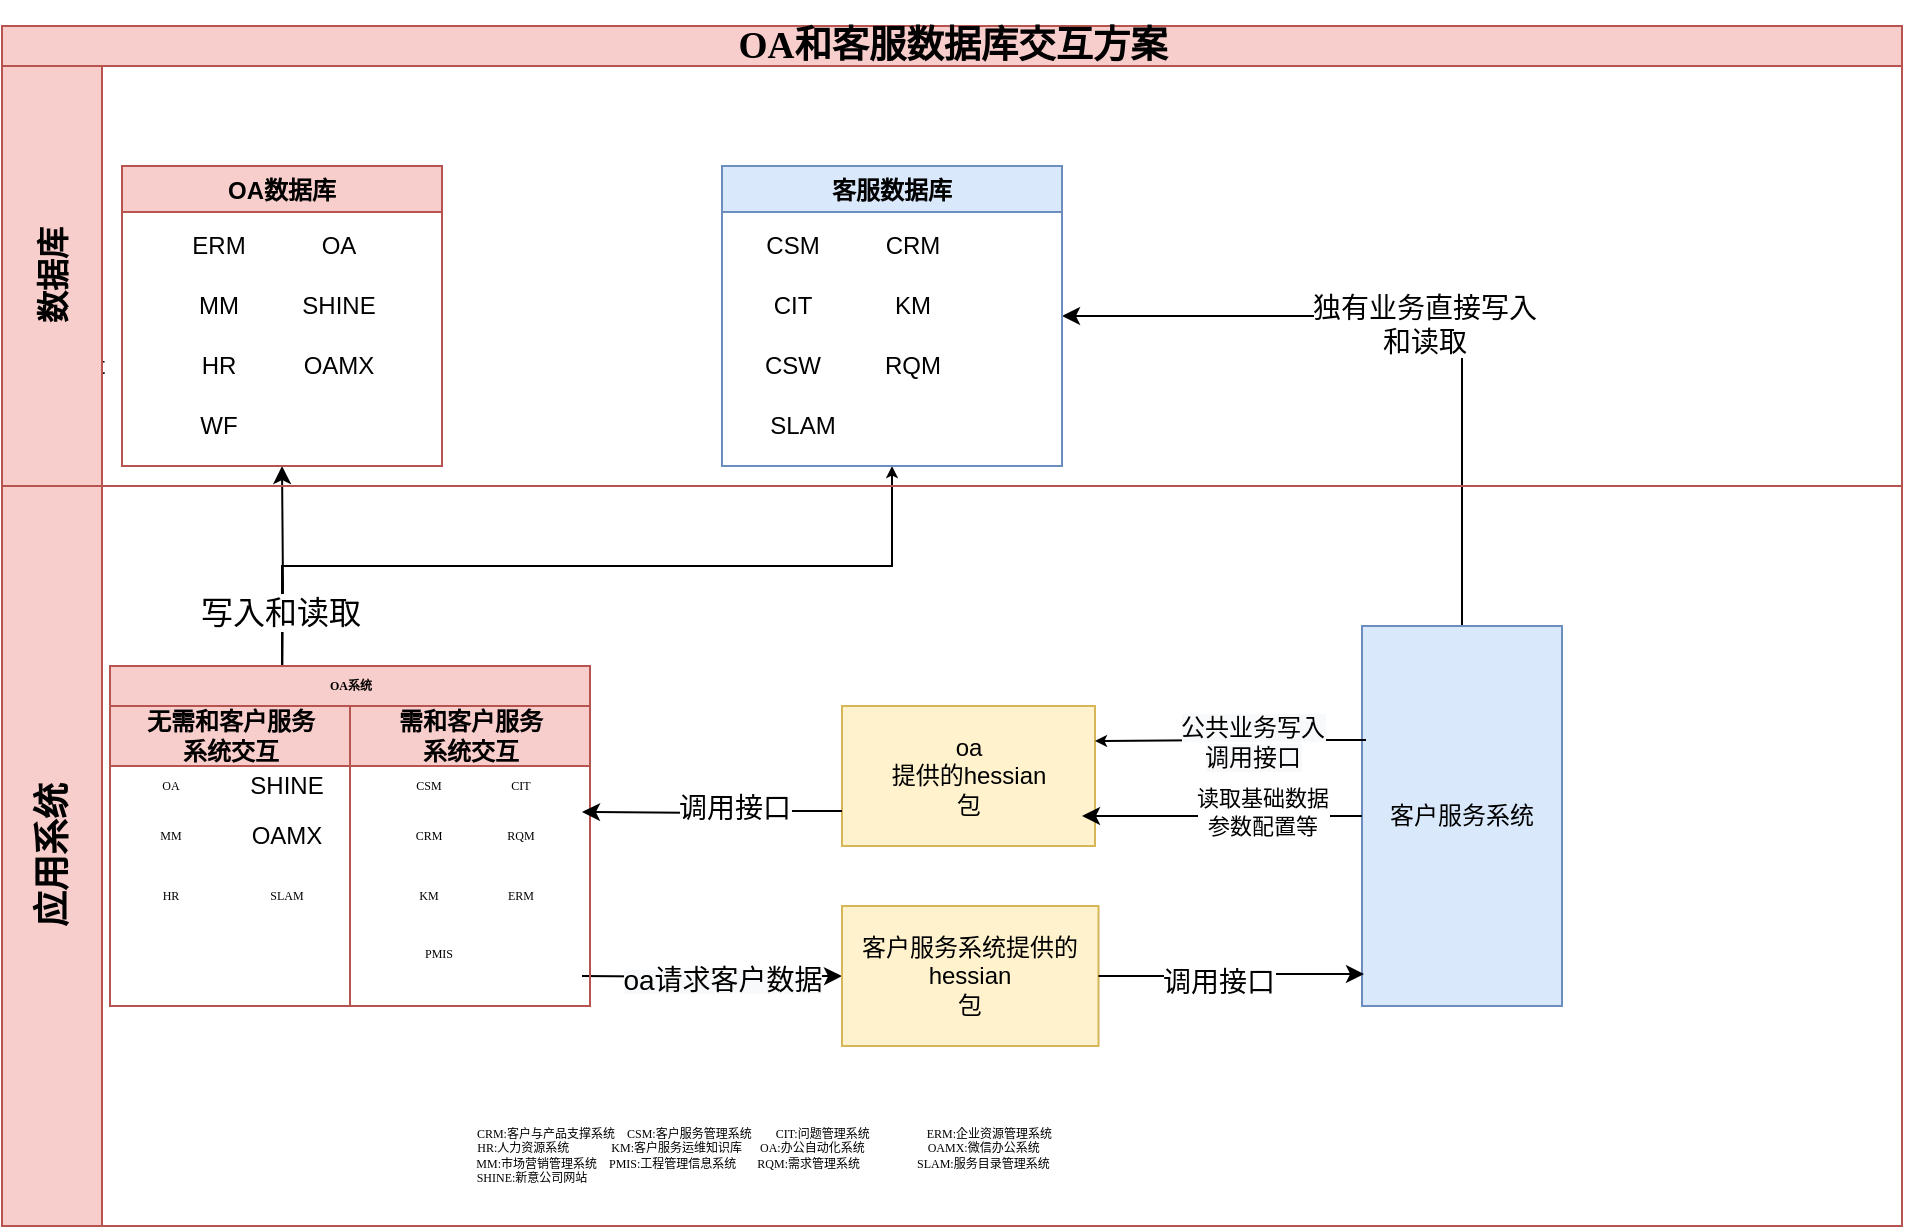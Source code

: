 <mxfile version="14.4.2" type="github">
  <diagram id="UE8eQSSXFoSJiq7shUUV" name="Page-1">
    <mxGraphModel dx="868" dy="450" grid="1" gridSize="10" guides="1" tooltips="1" connect="1" arrows="1" fold="1" page="1" pageScale="1" pageWidth="827" pageHeight="1169" math="0" shadow="0">
      <root>
        <mxCell id="0" />
        <mxCell id="1" parent="0" />
        <mxCell id="FY2ncXCN7WvVarkSa1O0-19" style="edgeStyle=orthogonalEdgeStyle;rounded=0;orthogonalLoop=1;jettySize=auto;html=1;exitX=0.5;exitY=0;exitDx=0;exitDy=0;entryX=0.5;entryY=1;entryDx=0;entryDy=0;" parent="1" target="FY2ncXCN7WvVarkSa1O0-9" edge="1">
          <mxGeometry relative="1" as="geometry">
            <mxPoint x="230" y="650" as="targetPoint" />
            <mxPoint x="260" y="800" as="sourcePoint" />
          </mxGeometry>
        </mxCell>
        <mxCell id="FY2ncXCN7WvVarkSa1O0-26" style="edgeStyle=orthogonalEdgeStyle;rounded=0;orthogonalLoop=1;jettySize=auto;html=1;entryX=0;entryY=0.5;entryDx=0;entryDy=0;" parent="1" target="t4veuV4obBpxbiI5BckA-13" edge="1">
          <mxGeometry relative="1" as="geometry">
            <mxPoint x="410" y="935" as="sourcePoint" />
          </mxGeometry>
        </mxCell>
        <mxCell id="FY2ncXCN7WvVarkSa1O0-30" value="&lt;span style=&quot;background-color: rgb(248 , 249 , 250)&quot;&gt;&lt;font style=&quot;font-size: 14px&quot;&gt;oa请求客户数据&lt;/font&gt;&lt;/span&gt;" style="edgeLabel;html=1;align=center;verticalAlign=middle;resizable=0;points=[];" parent="FY2ncXCN7WvVarkSa1O0-26" vertex="1" connectable="0">
          <mxGeometry x="0.075" y="-2" relative="1" as="geometry">
            <mxPoint as="offset" />
          </mxGeometry>
        </mxCell>
        <mxCell id="i0fkb7L7ZnLaU_ZSNFZ2-2" style="edgeStyle=orthogonalEdgeStyle;rounded=0;orthogonalLoop=1;jettySize=auto;html=1;entryX=1;entryY=0.5;entryDx=0;entryDy=0;exitX=0.5;exitY=0;exitDx=0;exitDy=0;" parent="1" source="14kvWUV_quERHJc_PtYc-6" target="FY2ncXCN7WvVarkSa1O0-1" edge="1">
          <mxGeometry relative="1" as="geometry">
            <mxPoint x="870" y="750" as="sourcePoint" />
            <mxPoint x="565" y="650" as="targetPoint" />
            <Array as="points">
              <mxPoint x="850" y="605" />
            </Array>
          </mxGeometry>
        </mxCell>
        <mxCell id="i0fkb7L7ZnLaU_ZSNFZ2-3" value="独有业务直接写入&lt;br style=&quot;font-size: 14px;&quot;&gt;和读取" style="edgeLabel;html=1;align=center;verticalAlign=middle;resizable=0;points=[];fontSize=14;" parent="i0fkb7L7ZnLaU_ZSNFZ2-2" vertex="1" connectable="0">
          <mxGeometry x="-0.018" y="4" relative="1" as="geometry">
            <mxPoint as="offset" />
          </mxGeometry>
        </mxCell>
        <mxCell id="14kvWUV_quERHJc_PtYc-35" value="" style="edgeStyle=orthogonalEdgeStyle;rounded=0;orthogonalLoop=1;jettySize=auto;html=1;startSize=3;endSize=3;entryX=0.5;entryY=1;entryDx=0;entryDy=0;strokeWidth=1;" parent="1" target="FY2ncXCN7WvVarkSa1O0-1" edge="1">
          <mxGeometry relative="1" as="geometry">
            <mxPoint x="260" y="800" as="sourcePoint" />
            <mxPoint x="490" y="670" as="targetPoint" />
            <Array as="points">
              <mxPoint x="260" y="730" />
              <mxPoint x="565" y="730" />
            </Array>
          </mxGeometry>
        </mxCell>
        <mxCell id="FY2ncXCN7WvVarkSa1O0-31" value="写入和读取" style="edgeLabel;html=1;align=center;verticalAlign=middle;resizable=0;points=[];fontSize=16;" parent="14kvWUV_quERHJc_PtYc-35" vertex="1" connectable="0">
          <mxGeometry x="-0.776" y="1" relative="1" as="geometry">
            <mxPoint as="offset" />
          </mxGeometry>
        </mxCell>
        <mxCell id="FY2ncXCN7WvVarkSa1O0-1" value="客服数据库" style="swimlane;fillColor=#dae8fc;strokeColor=#6c8ebf;" parent="1" vertex="1">
          <mxGeometry x="480" y="530" width="170" height="150" as="geometry" />
        </mxCell>
        <mxCell id="FY2ncXCN7WvVarkSa1O0-7" value="CSW" style="text;html=1;align=center;verticalAlign=middle;resizable=0;points=[];autosize=1;" parent="FY2ncXCN7WvVarkSa1O0-1" vertex="1">
          <mxGeometry x="15" y="90" width="40" height="20" as="geometry" />
        </mxCell>
        <mxCell id="FY2ncXCN7WvVarkSa1O0-2" value="CSM" style="text;html=1;align=center;verticalAlign=middle;resizable=0;points=[];autosize=1;" parent="FY2ncXCN7WvVarkSa1O0-1" vertex="1">
          <mxGeometry x="15" y="30" width="40" height="20" as="geometry" />
        </mxCell>
        <mxCell id="FY2ncXCN7WvVarkSa1O0-3" value="CRM" style="text;html=1;align=center;verticalAlign=middle;resizable=0;points=[];autosize=1;" parent="FY2ncXCN7WvVarkSa1O0-1" vertex="1">
          <mxGeometry x="75" y="30" width="40" height="20" as="geometry" />
        </mxCell>
        <mxCell id="FY2ncXCN7WvVarkSa1O0-4" value="CIT" style="text;html=1;align=center;verticalAlign=middle;resizable=0;points=[];autosize=1;" parent="FY2ncXCN7WvVarkSa1O0-1" vertex="1">
          <mxGeometry x="20" y="60" width="30" height="20" as="geometry" />
        </mxCell>
        <mxCell id="FY2ncXCN7WvVarkSa1O0-5" value="KM" style="text;html=1;align=center;verticalAlign=middle;resizable=0;points=[];autosize=1;" parent="FY2ncXCN7WvVarkSa1O0-1" vertex="1">
          <mxGeometry x="80" y="60" width="30" height="20" as="geometry" />
        </mxCell>
        <mxCell id="FY2ncXCN7WvVarkSa1O0-8" value="RQM" style="text;html=1;align=center;verticalAlign=middle;resizable=0;points=[];autosize=1;" parent="FY2ncXCN7WvVarkSa1O0-1" vertex="1">
          <mxGeometry x="75" y="90" width="40" height="20" as="geometry" />
        </mxCell>
        <mxCell id="FY2ncXCN7WvVarkSa1O0-17" value="SLAM" style="text;html=1;align=center;verticalAlign=middle;resizable=0;points=[];autosize=1;" parent="FY2ncXCN7WvVarkSa1O0-1" vertex="1">
          <mxGeometry x="15" y="120" width="50" height="20" as="geometry" />
        </mxCell>
        <mxCell id="FY2ncXCN7WvVarkSa1O0-9" value="OA数据库" style="swimlane;fillColor=#f8cecc;strokeColor=#b85450;" parent="1" vertex="1">
          <mxGeometry x="180" y="530" width="160" height="150" as="geometry" />
        </mxCell>
        <mxCell id="FY2ncXCN7WvVarkSa1O0-10" value="HR" style="text;html=1;align=center;verticalAlign=middle;resizable=0;points=[];autosize=1;" parent="FY2ncXCN7WvVarkSa1O0-9" vertex="1">
          <mxGeometry x="32.5" y="90" width="30" height="20" as="geometry" />
        </mxCell>
        <mxCell id="FY2ncXCN7WvVarkSa1O0-11" value="ERM" style="text;html=1;align=center;verticalAlign=middle;resizable=0;points=[];autosize=1;" parent="FY2ncXCN7WvVarkSa1O0-9" vertex="1">
          <mxGeometry x="27.5" y="30" width="40" height="20" as="geometry" />
        </mxCell>
        <mxCell id="FY2ncXCN7WvVarkSa1O0-12" value="OA" style="text;html=1;align=center;verticalAlign=middle;resizable=0;points=[];autosize=1;" parent="FY2ncXCN7WvVarkSa1O0-9" vertex="1">
          <mxGeometry x="92.5" y="30" width="30" height="20" as="geometry" />
        </mxCell>
        <mxCell id="FY2ncXCN7WvVarkSa1O0-13" value="MM" style="text;html=1;align=center;verticalAlign=middle;resizable=0;points=[];autosize=1;" parent="FY2ncXCN7WvVarkSa1O0-9" vertex="1">
          <mxGeometry x="27.5" y="60" width="40" height="20" as="geometry" />
        </mxCell>
        <mxCell id="FY2ncXCN7WvVarkSa1O0-14" value="SHINE" style="text;html=1;align=center;verticalAlign=middle;resizable=0;points=[];autosize=1;" parent="FY2ncXCN7WvVarkSa1O0-9" vertex="1">
          <mxGeometry x="82.5" y="60" width="50" height="20" as="geometry" />
        </mxCell>
        <mxCell id="FY2ncXCN7WvVarkSa1O0-15" value="OAMX" style="text;html=1;align=center;verticalAlign=middle;resizable=0;points=[];autosize=1;" parent="FY2ncXCN7WvVarkSa1O0-9" vertex="1">
          <mxGeometry x="82.5" y="90" width="50" height="20" as="geometry" />
        </mxCell>
        <mxCell id="FY2ncXCN7WvVarkSa1O0-16" value="WF" style="text;html=1;align=center;verticalAlign=middle;resizable=0;points=[];autosize=1;" parent="FY2ncXCN7WvVarkSa1O0-9" vertex="1">
          <mxGeometry x="32.5" y="120" width="30" height="20" as="geometry" />
        </mxCell>
        <mxCell id="FY2ncXCN7WvVarkSa1O0-44" value="Text" style="text;html=1;align=center;verticalAlign=middle;resizable=0;points=[];autosize=1;" parent="1" vertex="1">
          <mxGeometry x="140" y="620" width="40" height="20" as="geometry" />
        </mxCell>
        <mxCell id="FY2ncXCN7WvVarkSa1O0-45" value="&lt;p class=&quot;MsoNormal&quot; style=&quot;margin-left: 21.25pt ; text-indent: -21.25pt&quot;&gt;&lt;span style=&quot;font-size: 18.667px&quot;&gt;OA和客服数据库交互方案&lt;/span&gt;&lt;/p&gt;" style="swimlane;html=1;childLayout=stackLayout;resizeParent=1;resizeParentMax=0;horizontal=1;startSize=20;horizontalStack=0;labelPosition=center;verticalLabelPosition=middle;align=center;verticalAlign=middle;fontFamily=Times New Roman;fillColor=#f8cecc;strokeColor=#b85450;" parent="1" vertex="1">
          <mxGeometry x="120" y="460" width="950" height="600" as="geometry" />
        </mxCell>
        <mxCell id="FY2ncXCN7WvVarkSa1O0-46" value="&lt;font style=&quot;font-size: 16px&quot;&gt;数据库&lt;/font&gt;" style="swimlane;html=1;startSize=50;horizontal=0;fontSize=6;fillColor=#f8cecc;strokeColor=#b85450;" parent="FY2ncXCN7WvVarkSa1O0-45" vertex="1">
          <mxGeometry y="20" width="950" height="210" as="geometry" />
        </mxCell>
        <mxCell id="FY2ncXCN7WvVarkSa1O0-47" value="&lt;font face=&quot;Verdana&quot;&gt;&lt;span style=&quot;font-size: 18px&quot;&gt;应用系统&lt;/span&gt;&lt;/font&gt;" style="swimlane;html=1;startSize=50;horizontal=0;fillColor=#f8cecc;strokeColor=#b85450;" parent="FY2ncXCN7WvVarkSa1O0-45" vertex="1">
          <mxGeometry y="230" width="950" height="370" as="geometry" />
        </mxCell>
        <mxCell id="FY2ncXCN7WvVarkSa1O0-59" value="OA系统" style="swimlane;html=1;childLayout=stackLayout;resizeParent=1;resizeParentMax=0;startSize=20;fontFamily=Times New Roman;fontSize=6;fillColor=#f8cecc;strokeColor=#b85450;" parent="FY2ncXCN7WvVarkSa1O0-47" vertex="1">
          <mxGeometry x="54" y="90" width="240" height="170" as="geometry" />
        </mxCell>
        <mxCell id="FY2ncXCN7WvVarkSa1O0-60" value="无需和客户服务&lt;br&gt;系统交互" style="swimlane;html=1;startSize=30;fillColor=#f8cecc;strokeColor=#b85450;" parent="FY2ncXCN7WvVarkSa1O0-59" vertex="1">
          <mxGeometry y="20" width="120" height="150" as="geometry" />
        </mxCell>
        <mxCell id="FY2ncXCN7WvVarkSa1O0-73" value="SHINE" style="text;html=1;align=center;verticalAlign=middle;resizable=0;points=[];autosize=1;" parent="FY2ncXCN7WvVarkSa1O0-60" vertex="1">
          <mxGeometry x="62.5" y="30" width="50" height="20" as="geometry" />
        </mxCell>
        <mxCell id="FY2ncXCN7WvVarkSa1O0-76" value="MM" style="text;html=1;align=center;verticalAlign=middle;resizable=0;points=[];autosize=1;fontSize=6;fontFamily=Times New Roman;" parent="FY2ncXCN7WvVarkSa1O0-60" vertex="1">
          <mxGeometry x="10" y="60" width="40" height="10" as="geometry" />
        </mxCell>
        <mxCell id="FY2ncXCN7WvVarkSa1O0-77" value="OAMX" style="text;html=1;align=center;verticalAlign=middle;resizable=0;points=[];autosize=1;" parent="FY2ncXCN7WvVarkSa1O0-60" vertex="1">
          <mxGeometry x="62.5" y="55" width="50" height="20" as="geometry" />
        </mxCell>
        <mxCell id="FY2ncXCN7WvVarkSa1O0-78" value="HR" style="text;html=1;align=center;verticalAlign=middle;resizable=0;points=[];autosize=1;fontSize=6;fontFamily=Times New Roman;" parent="FY2ncXCN7WvVarkSa1O0-60" vertex="1">
          <mxGeometry x="15" y="90" width="30" height="10" as="geometry" />
        </mxCell>
        <mxCell id="FY2ncXCN7WvVarkSa1O0-72" value="OA" style="text;html=1;align=center;verticalAlign=middle;resizable=0;points=[];autosize=1;fontSize=6;fontFamily=Times New Roman;" parent="FY2ncXCN7WvVarkSa1O0-60" vertex="1">
          <mxGeometry x="15" y="35" width="30" height="10" as="geometry" />
        </mxCell>
        <mxCell id="FY2ncXCN7WvVarkSa1O0-85" value="SLAM" style="text;html=1;align=center;verticalAlign=middle;resizable=0;points=[];autosize=1;fontSize=6;fontFamily=Times New Roman;" parent="FY2ncXCN7WvVarkSa1O0-60" vertex="1">
          <mxGeometry x="62.5" y="90" width="50" height="10" as="geometry" />
        </mxCell>
        <mxCell id="FY2ncXCN7WvVarkSa1O0-61" value="需和客户服务&lt;br&gt;系统交互" style="swimlane;html=1;startSize=30;fillColor=#f8cecc;strokeColor=#b85450;" parent="FY2ncXCN7WvVarkSa1O0-59" vertex="1">
          <mxGeometry x="120" y="20" width="120" height="150" as="geometry" />
        </mxCell>
        <mxCell id="FY2ncXCN7WvVarkSa1O0-67" value="CIT" style="text;html=1;align=center;verticalAlign=middle;resizable=0;points=[];autosize=1;fontSize=6;fontFamily=Times New Roman;" parent="FY2ncXCN7WvVarkSa1O0-61" vertex="1">
          <mxGeometry x="70" y="35" width="30" height="10" as="geometry" />
        </mxCell>
        <mxCell id="FY2ncXCN7WvVarkSa1O0-68" value="RQM" style="text;html=1;align=center;verticalAlign=middle;resizable=0;points=[];autosize=1;fontSize=6;fontFamily=Times New Roman;" parent="FY2ncXCN7WvVarkSa1O0-61" vertex="1">
          <mxGeometry x="65" y="60" width="40" height="10" as="geometry" />
        </mxCell>
        <mxCell id="FY2ncXCN7WvVarkSa1O0-66" value="CRM" style="text;html=1;align=center;verticalAlign=middle;resizable=0;points=[];autosize=1;fontSize=6;fontFamily=Times New Roman;" parent="FY2ncXCN7WvVarkSa1O0-61" vertex="1">
          <mxGeometry x="19" y="60" width="40" height="10" as="geometry" />
        </mxCell>
        <mxCell id="FY2ncXCN7WvVarkSa1O0-69" value="KM" style="text;html=1;align=center;verticalAlign=middle;resizable=0;points=[];autosize=1;fontSize=6;fontFamily=Times New Roman;" parent="FY2ncXCN7WvVarkSa1O0-61" vertex="1">
          <mxGeometry x="24" y="90" width="30" height="10" as="geometry" />
        </mxCell>
        <mxCell id="FY2ncXCN7WvVarkSa1O0-70" value="ERM" style="text;html=1;align=center;verticalAlign=middle;resizable=0;points=[];autosize=1;fontSize=6;fontFamily=Times New Roman;" parent="FY2ncXCN7WvVarkSa1O0-61" vertex="1">
          <mxGeometry x="65" y="90" width="40" height="10" as="geometry" />
        </mxCell>
        <mxCell id="FY2ncXCN7WvVarkSa1O0-71" value="PMIS" style="text;html=1;align=center;verticalAlign=middle;resizable=0;points=[];autosize=1;fontSize=6;fontFamily=Times New Roman;" parent="FY2ncXCN7WvVarkSa1O0-61" vertex="1">
          <mxGeometry x="24" y="119" width="40" height="10" as="geometry" />
        </mxCell>
        <mxCell id="FY2ncXCN7WvVarkSa1O0-63" value="CSM" style="text;html=1;align=center;verticalAlign=middle;resizable=0;points=[];autosize=1;fontSize=6;fontFamily=Times New Roman;" parent="FY2ncXCN7WvVarkSa1O0-61" vertex="1">
          <mxGeometry x="19" y="35" width="40" height="10" as="geometry" />
        </mxCell>
        <mxCell id="t4veuV4obBpxbiI5BckA-13" value="&lt;span&gt;客户服务系统提供的&lt;/span&gt;hessian&lt;span&gt;&lt;br&gt;包&lt;/span&gt;" style="rounded=0;whiteSpace=wrap;html=1;fillColor=#fff2cc;strokeColor=#d6b656;" parent="FY2ncXCN7WvVarkSa1O0-47" vertex="1">
          <mxGeometry x="420" y="210" width="128.25" height="70" as="geometry" />
        </mxCell>
        <mxCell id="14kvWUV_quERHJc_PtYc-5" value="oa&lt;br&gt;提供的hessian&lt;br&gt;包" style="rounded=0;whiteSpace=wrap;html=1;fillColor=#fff2cc;strokeColor=#d6b656;" parent="FY2ncXCN7WvVarkSa1O0-47" vertex="1">
          <mxGeometry x="420" y="110" width="126.5" height="70" as="geometry" />
        </mxCell>
        <mxCell id="14kvWUV_quERHJc_PtYc-6" value="客户服务系统" style="rounded=0;whiteSpace=wrap;html=1;fillColor=#dae8fc;strokeColor=#6c8ebf;" parent="FY2ncXCN7WvVarkSa1O0-47" vertex="1">
          <mxGeometry x="680" y="70" width="100" height="190" as="geometry" />
        </mxCell>
        <mxCell id="t4veuV4obBpxbiI5BckA-15" style="edgeStyle=orthogonalEdgeStyle;rounded=0;orthogonalLoop=1;jettySize=auto;html=1;entryX=0.01;entryY=0.916;entryDx=0;entryDy=0;entryPerimeter=0;" parent="FY2ncXCN7WvVarkSa1O0-47" source="t4veuV4obBpxbiI5BckA-13" target="14kvWUV_quERHJc_PtYc-6" edge="1">
          <mxGeometry relative="1" as="geometry">
            <mxPoint x="650" y="250" as="targetPoint" />
            <Array as="points">
              <mxPoint x="614" y="245" />
              <mxPoint x="614" y="244" />
            </Array>
          </mxGeometry>
        </mxCell>
        <mxCell id="t4veuV4obBpxbiI5BckA-16" value="&lt;font style=&quot;font-size: 14px&quot;&gt;调用接口&lt;/font&gt;" style="edgeLabel;html=1;align=center;verticalAlign=middle;resizable=0;points=[];" parent="t4veuV4obBpxbiI5BckA-15" vertex="1" connectable="0">
          <mxGeometry x="-0.11" y="-3" relative="1" as="geometry">
            <mxPoint as="offset" />
          </mxGeometry>
        </mxCell>
        <mxCell id="d7TN0npvr_UU3JJ0cC5B-4" value="" style="edgeStyle=orthogonalEdgeStyle;rounded=0;orthogonalLoop=1;jettySize=auto;html=1;startSize=3;endSize=3;entryX=1;entryY=0.25;entryDx=0;entryDy=0;exitX=0.02;exitY=0.3;exitDx=0;exitDy=0;exitPerimeter=0;" parent="FY2ncXCN7WvVarkSa1O0-47" source="14kvWUV_quERHJc_PtYc-6" target="14kvWUV_quERHJc_PtYc-5" edge="1">
          <mxGeometry relative="1" as="geometry">
            <mxPoint x="650" y="117.93" as="sourcePoint" />
            <Array as="points" />
          </mxGeometry>
        </mxCell>
        <mxCell id="FY2ncXCN7WvVarkSa1O0-35" value="&lt;span style=&quot;font-size: 12px ; background-color: rgb(248 , 249 , 250)&quot;&gt;公共业务写入&lt;br&gt;调用接口&lt;/span&gt;" style="edgeLabel;html=1;align=center;verticalAlign=middle;resizable=0;points=[];" parent="d7TN0npvr_UU3JJ0cC5B-4" vertex="1" connectable="0">
          <mxGeometry x="-0.162" y="1" relative="1" as="geometry">
            <mxPoint as="offset" />
          </mxGeometry>
        </mxCell>
        <mxCell id="FY2ncXCN7WvVarkSa1O0-38" style="edgeStyle=orthogonalEdgeStyle;rounded=0;orthogonalLoop=1;jettySize=auto;html=1;exitX=0;exitY=0.5;exitDx=0;exitDy=0;" parent="FY2ncXCN7WvVarkSa1O0-47" source="14kvWUV_quERHJc_PtYc-6" edge="1">
          <mxGeometry relative="1" as="geometry">
            <mxPoint x="647" y="170.94" as="sourcePoint" />
            <mxPoint x="540" y="165" as="targetPoint" />
            <Array as="points">
              <mxPoint x="580" y="165" />
              <mxPoint x="580" y="165" />
            </Array>
          </mxGeometry>
        </mxCell>
        <mxCell id="FY2ncXCN7WvVarkSa1O0-39" value="读取基础数据&lt;br&gt;参数配置等" style="edgeLabel;html=1;align=center;verticalAlign=middle;resizable=0;points=[];" parent="FY2ncXCN7WvVarkSa1O0-38" vertex="1" connectable="0">
          <mxGeometry x="-0.283" y="-2" relative="1" as="geometry">
            <mxPoint as="offset" />
          </mxGeometry>
        </mxCell>
        <mxCell id="FY2ncXCN7WvVarkSa1O0-84" value="&amp;nbsp;CRM:客户与产品支撑系统&amp;nbsp; &amp;nbsp; CSM:客户服务管理系统&amp;nbsp; &amp;nbsp; &amp;nbsp; &amp;nbsp; CIT:问题管理系统&amp;nbsp; &amp;nbsp; &amp;nbsp; &amp;nbsp; &amp;nbsp; &amp;nbsp; &amp;nbsp; &amp;nbsp; &amp;nbsp; &amp;nbsp;ERM:企业资源管理系统&lt;br&gt;HR:人力资源系统&amp;nbsp; &amp;nbsp; &amp;nbsp; &amp;nbsp; &amp;nbsp; &amp;nbsp; &amp;nbsp; KM:客户服务运维知识库&amp;nbsp; &amp;nbsp; &amp;nbsp; OA:办公自动化系统&amp;nbsp; &amp;nbsp; &amp;nbsp; &amp;nbsp; &amp;nbsp; &amp;nbsp; &amp;nbsp; &amp;nbsp; &amp;nbsp; &amp;nbsp; &amp;nbsp;OAMX:微信办公系统&amp;nbsp; &amp;nbsp;&lt;br&gt;MM:市场营销管理系统&amp;nbsp; &amp;nbsp; PMIS:工程管理信息系统 &amp;nbsp; &amp;nbsp; &amp;nbsp; RQM:需求管理系统&amp;nbsp; &amp;nbsp; &amp;nbsp; &amp;nbsp; &amp;nbsp; &amp;nbsp; &amp;nbsp; &amp;nbsp; &amp;nbsp; &amp;nbsp;SLAM:服务目录管理系统&lt;br&gt;SHINE:新意公司网站&amp;nbsp; &amp;nbsp; &amp;nbsp; &amp;nbsp; &amp;nbsp; &amp;nbsp; &amp;nbsp; &amp;nbsp; &amp;nbsp; &amp;nbsp; &amp;nbsp; &amp;nbsp; &amp;nbsp; &amp;nbsp; &amp;nbsp; &amp;nbsp; &amp;nbsp; &amp;nbsp; &amp;nbsp; &amp;nbsp; &amp;nbsp; &amp;nbsp; &amp;nbsp; &amp;nbsp; &amp;nbsp; &amp;nbsp; &amp;nbsp; &amp;nbsp; &amp;nbsp; &amp;nbsp; &amp;nbsp; &amp;nbsp; &amp;nbsp; &amp;nbsp; &amp;nbsp; &amp;nbsp; &amp;nbsp; &amp;nbsp; &amp;nbsp; &amp;nbsp; &amp;nbsp; &amp;nbsp; &amp;nbsp; &amp;nbsp; &amp;nbsp; &amp;nbsp; &amp;nbsp; &amp;nbsp; &amp;nbsp; &amp;nbsp; &amp;nbsp; &amp;nbsp; &amp;nbsp; &amp;nbsp; &amp;nbsp; &amp;nbsp; &amp;nbsp; &amp;nbsp; &amp;nbsp; &amp;nbsp; &amp;nbsp; &amp;nbsp; &amp;nbsp; &amp;nbsp; &amp;nbsp; &amp;nbsp; &amp;nbsp; &amp;nbsp; &amp;nbsp; &amp;nbsp; &amp;nbsp; &amp;nbsp; &amp;nbsp; &amp;nbsp; &amp;nbsp; &amp;nbsp; &amp;nbsp;&amp;nbsp;" style="text;html=1;align=center;verticalAlign=middle;resizable=0;points=[];autosize=1;fontSize=6;fontFamily=Times New Roman;" parent="FY2ncXCN7WvVarkSa1O0-47" vertex="1">
          <mxGeometry x="85" y="320" width="590" height="30" as="geometry" />
        </mxCell>
        <mxCell id="FY2ncXCN7WvVarkSa1O0-82" style="edgeStyle=orthogonalEdgeStyle;rounded=0;orthogonalLoop=1;jettySize=auto;html=1;exitX=0;exitY=0.75;exitDx=0;exitDy=0;fontFamily=Times New Roman;fontSize=6;" parent="1" source="14kvWUV_quERHJc_PtYc-5" edge="1">
          <mxGeometry relative="1" as="geometry">
            <mxPoint x="410" y="853" as="targetPoint" />
          </mxGeometry>
        </mxCell>
        <mxCell id="FY2ncXCN7WvVarkSa1O0-83" value="&lt;font style=&quot;font-size: 14px&quot;&gt;调用接口&lt;/font&gt;" style="edgeLabel;html=1;align=center;verticalAlign=middle;resizable=0;points=[];fontSize=9;fontFamily=Times New Roman;" parent="FY2ncXCN7WvVarkSa1O0-82" vertex="1" connectable="0">
          <mxGeometry x="-0.17" y="-1" relative="1" as="geometry">
            <mxPoint as="offset" />
          </mxGeometry>
        </mxCell>
      </root>
    </mxGraphModel>
  </diagram>
</mxfile>
